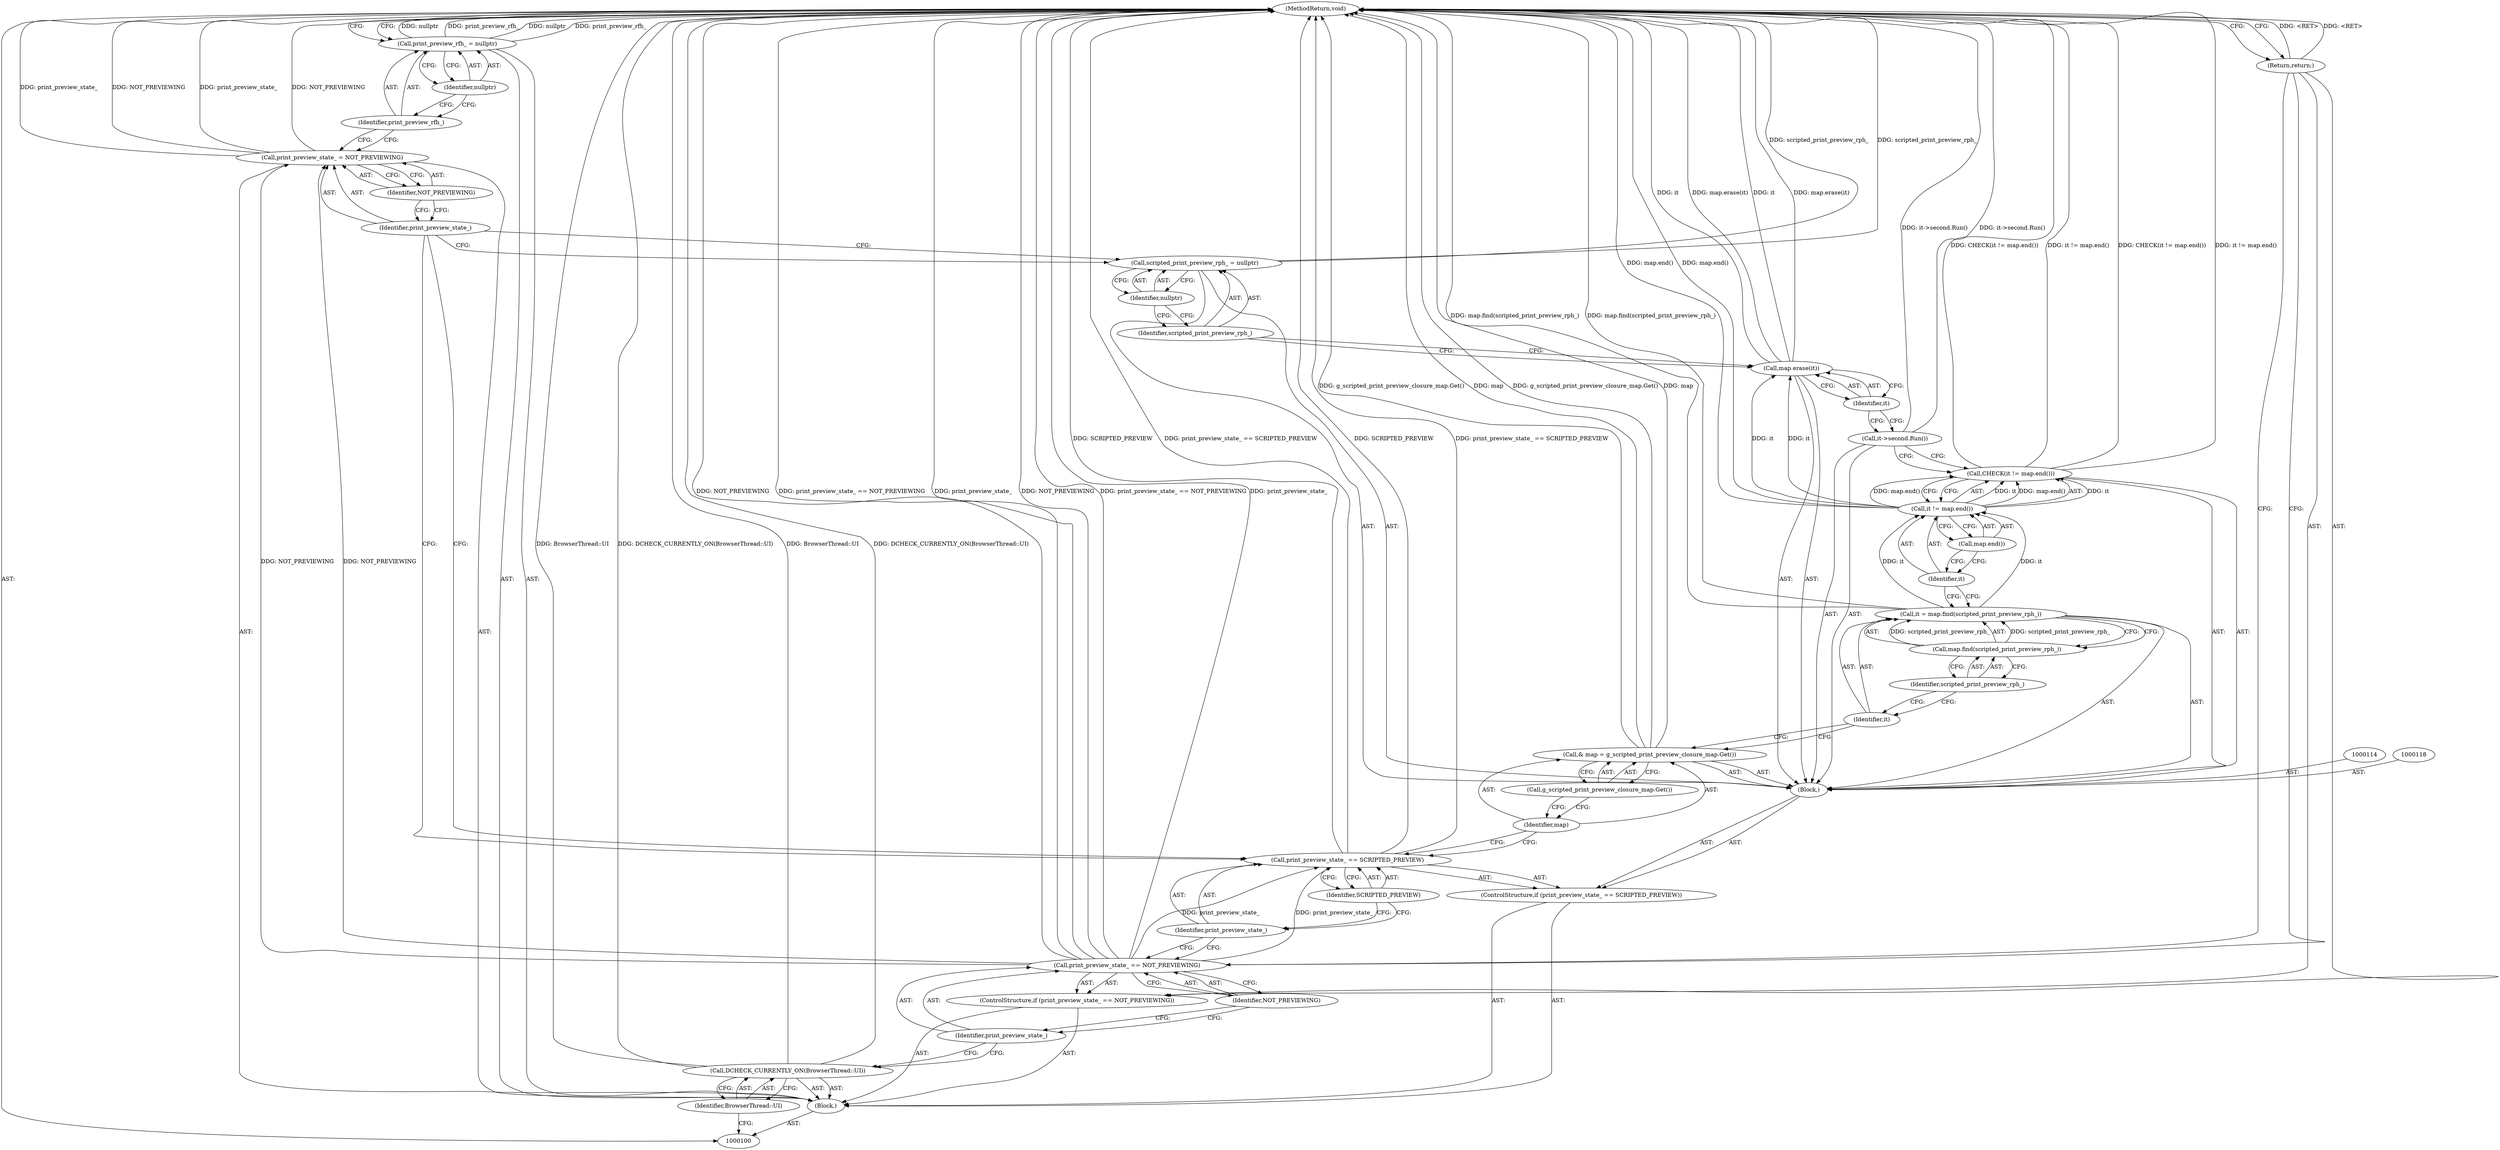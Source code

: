 digraph "0_Chrome_746da1cc6b2fbc2f725934542eedc49b41e5f17b" {
"1000139" [label="(MethodReturn,void)"];
"1000101" [label="(Block,)"];
"1000127" [label="(Call,it->second.Run())"];
"1000129" [label="(Identifier,it)"];
"1000128" [label="(Call,map.erase(it))"];
"1000132" [label="(Identifier,nullptr)"];
"1000130" [label="(Call,scripted_print_preview_rph_ = nullptr)"];
"1000131" [label="(Identifier,scripted_print_preview_rph_)"];
"1000133" [label="(Call,print_preview_state_ = NOT_PREVIEWING)"];
"1000134" [label="(Identifier,print_preview_state_)"];
"1000135" [label="(Identifier,NOT_PREVIEWING)"];
"1000136" [label="(Call,print_preview_rfh_ = nullptr)"];
"1000137" [label="(Identifier,print_preview_rfh_)"];
"1000138" [label="(Identifier,nullptr)"];
"1000103" [label="(Identifier,BrowserThread::UI)"];
"1000102" [label="(Call,DCHECK_CURRENTLY_ON(BrowserThread::UI))"];
"1000104" [label="(ControlStructure,if (print_preview_state_ == NOT_PREVIEWING))"];
"1000107" [label="(Identifier,NOT_PREVIEWING)"];
"1000105" [label="(Call,print_preview_state_ == NOT_PREVIEWING)"];
"1000106" [label="(Identifier,print_preview_state_)"];
"1000108" [label="(Return,return;)"];
"1000109" [label="(ControlStructure,if (print_preview_state_ == SCRIPTED_PREVIEW))"];
"1000112" [label="(Identifier,SCRIPTED_PREVIEW)"];
"1000110" [label="(Call,print_preview_state_ == SCRIPTED_PREVIEW)"];
"1000111" [label="(Identifier,print_preview_state_)"];
"1000116" [label="(Identifier,map)"];
"1000117" [label="(Call,g_scripted_print_preview_closure_map.Get())"];
"1000115" [label="(Call,& map = g_scripted_print_preview_closure_map.Get())"];
"1000121" [label="(Call,map.find(scripted_print_preview_rph_))"];
"1000122" [label="(Identifier,scripted_print_preview_rph_)"];
"1000113" [label="(Block,)"];
"1000119" [label="(Call,it = map.find(scripted_print_preview_rph_))"];
"1000120" [label="(Identifier,it)"];
"1000124" [label="(Call,it != map.end())"];
"1000125" [label="(Identifier,it)"];
"1000126" [label="(Call,map.end())"];
"1000123" [label="(Call,CHECK(it != map.end()))"];
"1000139" -> "1000100"  [label="AST: "];
"1000139" -> "1000108"  [label="CFG: "];
"1000139" -> "1000136"  [label="CFG: "];
"1000115" -> "1000139"  [label="DDG: g_scripted_print_preview_closure_map.Get()"];
"1000115" -> "1000139"  [label="DDG: map"];
"1000105" -> "1000139"  [label="DDG: NOT_PREVIEWING"];
"1000105" -> "1000139"  [label="DDG: print_preview_state_ == NOT_PREVIEWING"];
"1000105" -> "1000139"  [label="DDG: print_preview_state_"];
"1000123" -> "1000139"  [label="DDG: CHECK(it != map.end())"];
"1000123" -> "1000139"  [label="DDG: it != map.end()"];
"1000127" -> "1000139"  [label="DDG: it->second.Run()"];
"1000124" -> "1000139"  [label="DDG: map.end()"];
"1000128" -> "1000139"  [label="DDG: it"];
"1000128" -> "1000139"  [label="DDG: map.erase(it)"];
"1000102" -> "1000139"  [label="DDG: BrowserThread::UI"];
"1000102" -> "1000139"  [label="DDG: DCHECK_CURRENTLY_ON(BrowserThread::UI)"];
"1000133" -> "1000139"  [label="DDG: print_preview_state_"];
"1000133" -> "1000139"  [label="DDG: NOT_PREVIEWING"];
"1000119" -> "1000139"  [label="DDG: map.find(scripted_print_preview_rph_)"];
"1000110" -> "1000139"  [label="DDG: SCRIPTED_PREVIEW"];
"1000110" -> "1000139"  [label="DDG: print_preview_state_ == SCRIPTED_PREVIEW"];
"1000136" -> "1000139"  [label="DDG: nullptr"];
"1000136" -> "1000139"  [label="DDG: print_preview_rfh_"];
"1000130" -> "1000139"  [label="DDG: scripted_print_preview_rph_"];
"1000108" -> "1000139"  [label="DDG: <RET>"];
"1000101" -> "1000100"  [label="AST: "];
"1000102" -> "1000101"  [label="AST: "];
"1000104" -> "1000101"  [label="AST: "];
"1000109" -> "1000101"  [label="AST: "];
"1000133" -> "1000101"  [label="AST: "];
"1000136" -> "1000101"  [label="AST: "];
"1000127" -> "1000113"  [label="AST: "];
"1000127" -> "1000123"  [label="CFG: "];
"1000129" -> "1000127"  [label="CFG: "];
"1000127" -> "1000139"  [label="DDG: it->second.Run()"];
"1000129" -> "1000128"  [label="AST: "];
"1000129" -> "1000127"  [label="CFG: "];
"1000128" -> "1000129"  [label="CFG: "];
"1000128" -> "1000113"  [label="AST: "];
"1000128" -> "1000129"  [label="CFG: "];
"1000129" -> "1000128"  [label="AST: "];
"1000131" -> "1000128"  [label="CFG: "];
"1000128" -> "1000139"  [label="DDG: it"];
"1000128" -> "1000139"  [label="DDG: map.erase(it)"];
"1000124" -> "1000128"  [label="DDG: it"];
"1000132" -> "1000130"  [label="AST: "];
"1000132" -> "1000131"  [label="CFG: "];
"1000130" -> "1000132"  [label="CFG: "];
"1000130" -> "1000113"  [label="AST: "];
"1000130" -> "1000132"  [label="CFG: "];
"1000131" -> "1000130"  [label="AST: "];
"1000132" -> "1000130"  [label="AST: "];
"1000134" -> "1000130"  [label="CFG: "];
"1000130" -> "1000139"  [label="DDG: scripted_print_preview_rph_"];
"1000131" -> "1000130"  [label="AST: "];
"1000131" -> "1000128"  [label="CFG: "];
"1000132" -> "1000131"  [label="CFG: "];
"1000133" -> "1000101"  [label="AST: "];
"1000133" -> "1000135"  [label="CFG: "];
"1000134" -> "1000133"  [label="AST: "];
"1000135" -> "1000133"  [label="AST: "];
"1000137" -> "1000133"  [label="CFG: "];
"1000133" -> "1000139"  [label="DDG: print_preview_state_"];
"1000133" -> "1000139"  [label="DDG: NOT_PREVIEWING"];
"1000105" -> "1000133"  [label="DDG: NOT_PREVIEWING"];
"1000134" -> "1000133"  [label="AST: "];
"1000134" -> "1000130"  [label="CFG: "];
"1000134" -> "1000110"  [label="CFG: "];
"1000135" -> "1000134"  [label="CFG: "];
"1000135" -> "1000133"  [label="AST: "];
"1000135" -> "1000134"  [label="CFG: "];
"1000133" -> "1000135"  [label="CFG: "];
"1000136" -> "1000101"  [label="AST: "];
"1000136" -> "1000138"  [label="CFG: "];
"1000137" -> "1000136"  [label="AST: "];
"1000138" -> "1000136"  [label="AST: "];
"1000139" -> "1000136"  [label="CFG: "];
"1000136" -> "1000139"  [label="DDG: nullptr"];
"1000136" -> "1000139"  [label="DDG: print_preview_rfh_"];
"1000137" -> "1000136"  [label="AST: "];
"1000137" -> "1000133"  [label="CFG: "];
"1000138" -> "1000137"  [label="CFG: "];
"1000138" -> "1000136"  [label="AST: "];
"1000138" -> "1000137"  [label="CFG: "];
"1000136" -> "1000138"  [label="CFG: "];
"1000103" -> "1000102"  [label="AST: "];
"1000103" -> "1000100"  [label="CFG: "];
"1000102" -> "1000103"  [label="CFG: "];
"1000102" -> "1000101"  [label="AST: "];
"1000102" -> "1000103"  [label="CFG: "];
"1000103" -> "1000102"  [label="AST: "];
"1000106" -> "1000102"  [label="CFG: "];
"1000102" -> "1000139"  [label="DDG: BrowserThread::UI"];
"1000102" -> "1000139"  [label="DDG: DCHECK_CURRENTLY_ON(BrowserThread::UI)"];
"1000104" -> "1000101"  [label="AST: "];
"1000105" -> "1000104"  [label="AST: "];
"1000108" -> "1000104"  [label="AST: "];
"1000107" -> "1000105"  [label="AST: "];
"1000107" -> "1000106"  [label="CFG: "];
"1000105" -> "1000107"  [label="CFG: "];
"1000105" -> "1000104"  [label="AST: "];
"1000105" -> "1000107"  [label="CFG: "];
"1000106" -> "1000105"  [label="AST: "];
"1000107" -> "1000105"  [label="AST: "];
"1000108" -> "1000105"  [label="CFG: "];
"1000111" -> "1000105"  [label="CFG: "];
"1000105" -> "1000139"  [label="DDG: NOT_PREVIEWING"];
"1000105" -> "1000139"  [label="DDG: print_preview_state_ == NOT_PREVIEWING"];
"1000105" -> "1000139"  [label="DDG: print_preview_state_"];
"1000105" -> "1000110"  [label="DDG: print_preview_state_"];
"1000105" -> "1000133"  [label="DDG: NOT_PREVIEWING"];
"1000106" -> "1000105"  [label="AST: "];
"1000106" -> "1000102"  [label="CFG: "];
"1000107" -> "1000106"  [label="CFG: "];
"1000108" -> "1000104"  [label="AST: "];
"1000108" -> "1000105"  [label="CFG: "];
"1000139" -> "1000108"  [label="CFG: "];
"1000108" -> "1000139"  [label="DDG: <RET>"];
"1000109" -> "1000101"  [label="AST: "];
"1000110" -> "1000109"  [label="AST: "];
"1000113" -> "1000109"  [label="AST: "];
"1000112" -> "1000110"  [label="AST: "];
"1000112" -> "1000111"  [label="CFG: "];
"1000110" -> "1000112"  [label="CFG: "];
"1000110" -> "1000109"  [label="AST: "];
"1000110" -> "1000112"  [label="CFG: "];
"1000111" -> "1000110"  [label="AST: "];
"1000112" -> "1000110"  [label="AST: "];
"1000116" -> "1000110"  [label="CFG: "];
"1000134" -> "1000110"  [label="CFG: "];
"1000110" -> "1000139"  [label="DDG: SCRIPTED_PREVIEW"];
"1000110" -> "1000139"  [label="DDG: print_preview_state_ == SCRIPTED_PREVIEW"];
"1000105" -> "1000110"  [label="DDG: print_preview_state_"];
"1000111" -> "1000110"  [label="AST: "];
"1000111" -> "1000105"  [label="CFG: "];
"1000112" -> "1000111"  [label="CFG: "];
"1000116" -> "1000115"  [label="AST: "];
"1000116" -> "1000110"  [label="CFG: "];
"1000117" -> "1000116"  [label="CFG: "];
"1000117" -> "1000115"  [label="AST: "];
"1000117" -> "1000116"  [label="CFG: "];
"1000115" -> "1000117"  [label="CFG: "];
"1000115" -> "1000113"  [label="AST: "];
"1000115" -> "1000117"  [label="CFG: "];
"1000116" -> "1000115"  [label="AST: "];
"1000117" -> "1000115"  [label="AST: "];
"1000120" -> "1000115"  [label="CFG: "];
"1000115" -> "1000139"  [label="DDG: g_scripted_print_preview_closure_map.Get()"];
"1000115" -> "1000139"  [label="DDG: map"];
"1000121" -> "1000119"  [label="AST: "];
"1000121" -> "1000122"  [label="CFG: "];
"1000122" -> "1000121"  [label="AST: "];
"1000119" -> "1000121"  [label="CFG: "];
"1000121" -> "1000119"  [label="DDG: scripted_print_preview_rph_"];
"1000122" -> "1000121"  [label="AST: "];
"1000122" -> "1000120"  [label="CFG: "];
"1000121" -> "1000122"  [label="CFG: "];
"1000113" -> "1000109"  [label="AST: "];
"1000114" -> "1000113"  [label="AST: "];
"1000115" -> "1000113"  [label="AST: "];
"1000118" -> "1000113"  [label="AST: "];
"1000119" -> "1000113"  [label="AST: "];
"1000123" -> "1000113"  [label="AST: "];
"1000127" -> "1000113"  [label="AST: "];
"1000128" -> "1000113"  [label="AST: "];
"1000130" -> "1000113"  [label="AST: "];
"1000119" -> "1000113"  [label="AST: "];
"1000119" -> "1000121"  [label="CFG: "];
"1000120" -> "1000119"  [label="AST: "];
"1000121" -> "1000119"  [label="AST: "];
"1000125" -> "1000119"  [label="CFG: "];
"1000119" -> "1000139"  [label="DDG: map.find(scripted_print_preview_rph_)"];
"1000121" -> "1000119"  [label="DDG: scripted_print_preview_rph_"];
"1000119" -> "1000124"  [label="DDG: it"];
"1000120" -> "1000119"  [label="AST: "];
"1000120" -> "1000115"  [label="CFG: "];
"1000122" -> "1000120"  [label="CFG: "];
"1000124" -> "1000123"  [label="AST: "];
"1000124" -> "1000126"  [label="CFG: "];
"1000125" -> "1000124"  [label="AST: "];
"1000126" -> "1000124"  [label="AST: "];
"1000123" -> "1000124"  [label="CFG: "];
"1000124" -> "1000139"  [label="DDG: map.end()"];
"1000124" -> "1000123"  [label="DDG: it"];
"1000124" -> "1000123"  [label="DDG: map.end()"];
"1000119" -> "1000124"  [label="DDG: it"];
"1000124" -> "1000128"  [label="DDG: it"];
"1000125" -> "1000124"  [label="AST: "];
"1000125" -> "1000119"  [label="CFG: "];
"1000126" -> "1000125"  [label="CFG: "];
"1000126" -> "1000124"  [label="AST: "];
"1000126" -> "1000125"  [label="CFG: "];
"1000124" -> "1000126"  [label="CFG: "];
"1000123" -> "1000113"  [label="AST: "];
"1000123" -> "1000124"  [label="CFG: "];
"1000124" -> "1000123"  [label="AST: "];
"1000127" -> "1000123"  [label="CFG: "];
"1000123" -> "1000139"  [label="DDG: CHECK(it != map.end())"];
"1000123" -> "1000139"  [label="DDG: it != map.end()"];
"1000124" -> "1000123"  [label="DDG: it"];
"1000124" -> "1000123"  [label="DDG: map.end()"];
}
